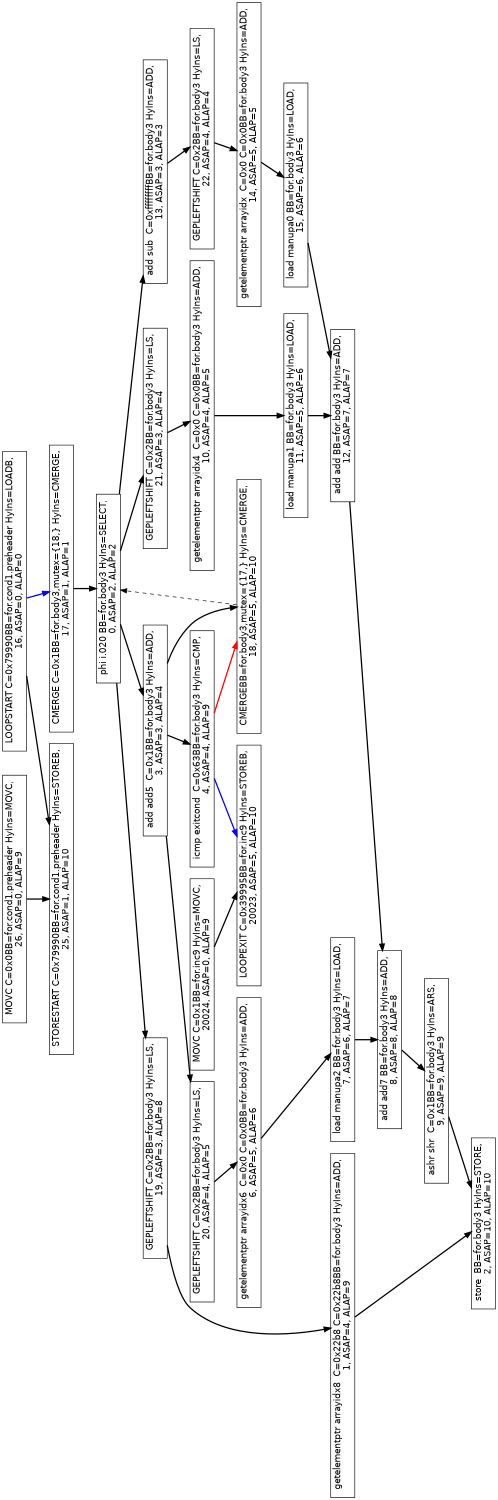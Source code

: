 digraph Region_18 {
	graph [ nslimit = "1000.0",
	orientation = landscape,
		center = true,
	page = "8.5,11",
	compound=true,
	size = "10,7.5" ] ;
"Op_25" [ fontname = "Helvetica" shape = box, label = " STORESTART C=0x79990BB=for.cond1.preheader HyIns=STOREB,
25, ASAP=1, ALAP=10"]
"Op_16" [ fontname = "Helvetica" shape = box, label = " LOOPSTART C=0x79990BB=for.cond1.preheader HyIns=LOADB,
16, ASAP=0, ALAP=0"]
"Op_26" [ fontname = "Helvetica" shape = box, label = " MOVC C=0x0BB=for.cond1.preheader HyIns=MOVC,
26, ASAP=0, ALAP=9"]
"Op_20023" [ fontname = "Helvetica" shape = box, label = " LOOPEXIT C=0x39995BB=for.inc9 HyIns=STOREB,
20023, ASAP=5, ALAP=10"]
"Op_20024" [ fontname = "Helvetica" shape = box, label = " MOVC C=0x1BB=for.inc9 HyIns=MOVC,
20024, ASAP=0, ALAP=9"]
"Op_0" [ fontname = "Helvetica" shape = box, label = " phi i.020 BB=for.body3 HyIns=SELECT,
0, ASAP=2, ALAP=2"]
"Op_1" [ fontname = "Helvetica" shape = box, label = " getelementptr arrayidx8  C=0x22b8 C=0x22b8BB=for.body3 HyIns=ADD,
1, ASAP=4, ALAP=9"]
"Op_2" [ fontname = "Helvetica" shape = box, label = " store  BB=for.body3 HyIns=STORE,
2, ASAP=10, ALAP=10"]
"Op_3" [ fontname = "Helvetica" shape = box, label = " add add5  C=0x1BB=for.body3 HyIns=ADD,
3, ASAP=3, ALAP=4"]
"Op_4" [ fontname = "Helvetica" shape = box, label = " icmp exitcond  C=0x63BB=for.body3 HyIns=CMP,
4, ASAP=4, ALAP=9"]
"Op_6" [ fontname = "Helvetica" shape = box, label = " getelementptr arrayidx6  C=0x0 C=0x0BB=for.body3 HyIns=ADD,
6, ASAP=5, ALAP=6"]
"Op_7" [ fontname = "Helvetica" shape = box, label = " load manupa2 BB=for.body3 HyIns=LOAD,
7, ASAP=6, ALAP=7"]
"Op_8" [ fontname = "Helvetica" shape = box, label = " add add7 BB=for.body3 HyIns=ADD,
8, ASAP=8, ALAP=8"]
"Op_9" [ fontname = "Helvetica" shape = box, label = " ashr shr  C=0x1BB=for.body3 HyIns=ARS,
9, ASAP=9, ALAP=9"]
"Op_10" [ fontname = "Helvetica" shape = box, label = " getelementptr arrayidx4  C=0x0 C=0x0BB=for.body3 HyIns=ADD,
10, ASAP=4, ALAP=5"]
"Op_11" [ fontname = "Helvetica" shape = box, label = " load manupa1 BB=for.body3 HyIns=LOAD,
11, ASAP=5, ALAP=6"]
"Op_12" [ fontname = "Helvetica" shape = box, label = " add add BB=for.body3 HyIns=ADD,
12, ASAP=7, ALAP=7"]
"Op_13" [ fontname = "Helvetica" shape = box, label = " add sub  C=0xffffffffBB=for.body3 HyIns=ADD,
13, ASAP=3, ALAP=3"]
"Op_14" [ fontname = "Helvetica" shape = box, label = " getelementptr arrayidx  C=0x0 C=0x0BB=for.body3 HyIns=ADD,
14, ASAP=5, ALAP=5"]
"Op_15" [ fontname = "Helvetica" shape = box, label = " load manupa0 BB=for.body3 HyIns=LOAD,
15, ASAP=6, ALAP=6"]
"Op_17" [ fontname = "Helvetica" shape = box, label = " CMERGE C=0x1BB=for.body3,mutex={18,} HyIns=CMERGE,
17, ASAP=1, ALAP=1"]
"Op_18" [ fontname = "Helvetica" shape = box, label = " CMERGEBB=for.body3,mutex={17,} HyIns=CMERGE,
18, ASAP=5, ALAP=10"]
"Op_19" [ fontname = "Helvetica" shape = box, label = " GEPLEFTSHIFT C=0x2BB=for.body3 HyIns=LS,
19, ASAP=3, ALAP=8"]
"Op_20" [ fontname = "Helvetica" shape = box, label = " GEPLEFTSHIFT C=0x2BB=for.body3 HyIns=LS,
20, ASAP=4, ALAP=5"]
"Op_21" [ fontname = "Helvetica" shape = box, label = " GEPLEFTSHIFT C=0x2BB=for.body3 HyIns=LS,
21, ASAP=3, ALAP=4"]
"Op_22" [ fontname = "Helvetica" shape = box, label = " GEPLEFTSHIFT C=0x2BB=for.body3 HyIns=LS,
22, ASAP=4, ALAP=4"]
"Op_0" -> "Op_3" [style = bold, color = black];
"Op_0" -> "Op_13" [style = bold, color = black];
"Op_0" -> "Op_19" [style = bold, color = black];
"Op_0" -> "Op_21" [style = bold, color = black];
"Op_1" -> "Op_2" [style = bold, color = black];
"Op_3" -> "Op_4" [style = bold, color = black];
"Op_3" -> "Op_18" [style = bold, color = black];
"Op_3" -> "Op_20" [style = bold, color = black];
"Op_4" -> "Op_18" [style = bold, color = red];
"Op_4" -> "Op_20023" [style = bold, color = blue];
"Op_6" -> "Op_7" [style = bold, color = black];
"Op_7" -> "Op_8" [style = bold, color = black];
"Op_8" -> "Op_9" [style = bold, color = black];
"Op_9" -> "Op_2" [style = bold, color = black];
"Op_10" -> "Op_11" [style = bold, color = black];
"Op_11" -> "Op_12" [style = bold, color = black];
"Op_12" -> "Op_8" [style = bold, color = black];
"Op_13" -> "Op_22" [style = bold, color = black];
"Op_14" -> "Op_15" [style = bold, color = black];
"Op_15" -> "Op_12" [style = bold, color = black];
"Op_16" -> "Op_17" [style = bold, color = blue];
"Op_16" -> "Op_25" [style = bold, color = black];
"Op_17" -> "Op_0" [style = bold, color = black];
"Op_18" -> "Op_0" [style = dashed, color = black];
"Op_22" -> "Op_14" [style = bold, color = black];
"Op_19" -> "Op_1" [style = bold, color = black];
"Op_21" -> "Op_10" [style = bold, color = black];
"Op_20" -> "Op_6" [style = bold, color = black];
"Op_20024" -> "Op_20023" [style = bold, color = black];
"Op_26" -> "Op_25" [style = bold, color = black];
}
